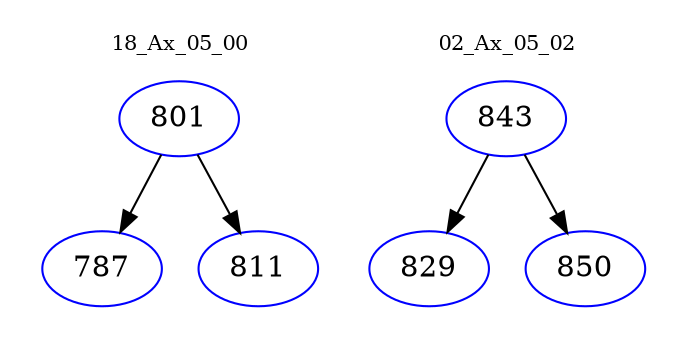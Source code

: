 digraph{
subgraph cluster_0 {
color = white
label = "18_Ax_05_00";
fontsize=10;
T0_801 [label="801", color="blue"]
T0_801 -> T0_787 [color="black"]
T0_787 [label="787", color="blue"]
T0_801 -> T0_811 [color="black"]
T0_811 [label="811", color="blue"]
}
subgraph cluster_1 {
color = white
label = "02_Ax_05_02";
fontsize=10;
T1_843 [label="843", color="blue"]
T1_843 -> T1_829 [color="black"]
T1_829 [label="829", color="blue"]
T1_843 -> T1_850 [color="black"]
T1_850 [label="850", color="blue"]
}
}
